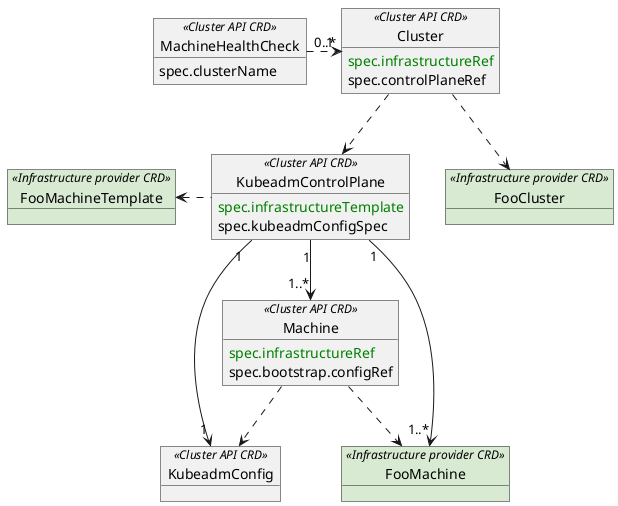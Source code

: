 @startuml control-plane-machines-resources

skinparam object {
    backgroundColor<< Infrastructure provider CRD >> #D9EAD3
}

' Cluster API CRD
object Cluster << Cluster API CRD >> {
    <font color="Green">spec.infrastructureRef</font>
    spec.controlPlaneRef
}

object MachineHealthCheck << Cluster API CRD >> {
    spec.clusterName
}

object KubeadmControlPlane << Cluster API CRD >> {
    <font color="Green">spec.infrastructureTemplate</font>
    spec.kubeadmConfigSpec
}

object Machine << Cluster API CRD >> {
    <font color="Green">spec.infrastructureRef</font>
    spec.bootstrap.configRef
}

object KubeadmConfig << Cluster API CRD >> 

' Infrastructure provider CRD
object FooCluster << Infrastructure provider CRD >>
object FooMachineTemplate << Infrastructure provider CRD >>
object FooMachine << Infrastructure provider CRD >>

MachineHealthCheck "0..*" .right.>  "1" Cluster
Cluster ..> KubeadmControlPlane
Cluster ..> FooCluster
KubeadmControlPlane .left.> FooMachineTemplate
KubeadmControlPlane "1" --> "1..*" Machine
KubeadmControlPlane "1" --> "1" KubeadmConfig
KubeadmControlPlane "1" --> "1..*" FooMachine
Machine ..> KubeadmConfig
Machine ..> FooMachine

@endurl